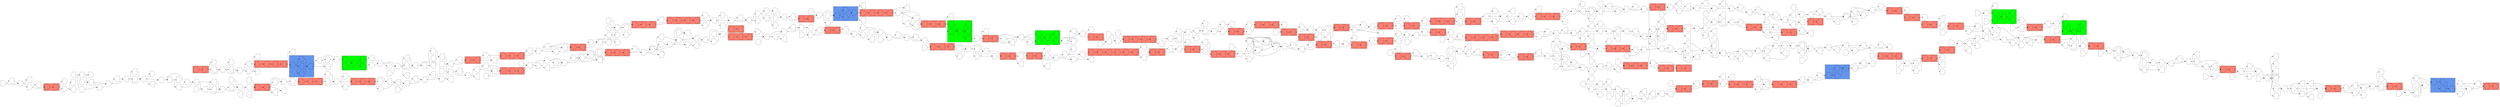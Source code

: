 digraph asm {
	rotate=90;
	edge [headport=n,tailport=s];
subgraph cluster_R9257_12899_14193_10208_11862_13129 {
	9257 [label="",height=1,width=1,shape=house];
	12899 [label="",height=1,width=1,shape=house];
	14193 [label="",height=1,width=1,shape=invhouse];
	10208 [label="",height=1,width=1,shape=house];
	11862 [label="",height=1,width=1,shape=house];
	13129 [label="",height=1,width=1,shape=invhouse];
	style=filled;
	fillcolor=green;
}
subgraph cluster_C8216_20931 {
	8216 [label="",height=1,width=1,shape=house];
	20931 [label="",height=1,width=1,shape=invhouse];
	style=filled;
	fillcolor=salmon;
}
subgraph cluster_R6448_10592_5557_6687_8662 {
	6448 [label="",height=1,width=1,shape=house];
	10592 [label="",height=1,width=1,shape=house];
	5557 [label="",height=1,width=1,shape=house];
	6687 [label="",height=1,width=1,shape=invhouse];
	8662 [label="",height=1,width=1,shape=house];
	style=filled;
	fillcolor=green;
}
subgraph cluster_C7646_13767 {
	7646 [label="",height=1,width=1,shape=house];
	13767 [label="",height=1,width=1,shape=house];
	style=filled;
	fillcolor=salmon;
}
subgraph cluster_C3613_4275_7533_9806 {
	3613 [label="",height=1,width=1,shape=house];
	4275 [label="",height=1,width=1,shape=invhouse];
	7533 [label="",height=1,width=1,shape=invhouse];
	9806 [label="",height=1,width=1,shape=invhouse];
	style=filled;
	fillcolor=salmon;
}
subgraph cluster_C8421_3140 {
	8421 [label="",height=1,width=1,shape=invhouse];
	3140 [label="",height=1,width=1,shape=invhouse];
	style=filled;
	fillcolor=salmon;
}
subgraph cluster_C15480_2734_5563 {
	15480 [label="",height=1,width=1,shape=house];
	2734 [label="",height=1,width=1,shape=house];
	5563 [label="",height=1,width=1,shape=house];
	style=filled;
	fillcolor=salmon;
}
subgraph cluster_C6091_20596 {
	6091 [label="",height=1,width=1,shape=house];
	20596 [label="",height=1,width=1,shape=house];
	style=filled;
	fillcolor=salmon;
}
subgraph cluster_C11605_14500 {
	11605 [label="",height=1,width=1,shape=invhouse];
	14500 [label="",height=1,width=1,shape=invhouse];
	style=filled;
	fillcolor=salmon;
}
subgraph cluster_C3440_2007 {
	3440 [label="",height=1,width=1,shape=house];
	2007 [label="",height=1,width=1,shape=house];
	style=filled;
	fillcolor=salmon;
}
subgraph cluster_C4895_3068 {
	4895 [label="",height=1,width=1,shape=invhouse];
	3068 [label="",height=1,width=1,shape=invhouse];
	style=filled;
	fillcolor=salmon;
}
subgraph cluster_C9828_2093_7118 {
	9828 [label="",height=1,width=1,shape=house];
	2093 [label="",height=1,width=1,shape=invhouse];
	7118 [label="",height=1,width=1,shape=house];
	style=filled;
	fillcolor=salmon;
}
subgraph cluster_C20060_8278 {
	20060 [label="",height=1,width=1,shape=invhouse];
	8278 [label="",height=1,width=1,shape=house];
	style=filled;
	fillcolor=salmon;
}
subgraph cluster_C5956_9837_1664 {
	5956 [label="",height=1,width=1,shape=house];
	9837 [label="",height=1,width=1,shape=house];
	1664 [label="",height=1,width=1,shape=invhouse];
	style=filled;
	fillcolor=salmon;
}
subgraph cluster_C3675_14259 {
	3675 [label="",height=1,width=1,shape=invhouse];
	14259 [label="",height=1,width=1,shape=invhouse];
	style=filled;
	fillcolor=salmon;
}
subgraph cluster_C14120_15714 {
	14120 [label="",height=1,width=1,shape=house];
	15714 [label="",height=1,width=1,shape=invhouse];
	style=filled;
	fillcolor=salmon;
}
subgraph cluster_C6377_19556_2209 {
	6377 [label="",height=1,width=1,shape=invhouse];
	19556 [label="",height=1,width=1,shape=house];
	2209 [label="",height=1,width=1,shape=house];
	style=filled;
	fillcolor=salmon;
}
subgraph cluster_C788_4629_12526 {
	788 [label="",height=1,width=1,shape=invhouse];
	4629 [label="",height=1,width=1,shape=invhouse];
	12526 [label="",height=1,width=1,shape=house];
	style=filled;
	fillcolor=salmon;
}
subgraph cluster_C10536_9194 {
	10536 [label="",height=1,width=1,shape=invhouse];
	9194 [label="",height=1,width=1,shape=house];
	style=filled;
	fillcolor=salmon;
}
subgraph cluster_C10262_3312 {
	10262 [label="",height=1,width=1,shape=house];
	3312 [label="",height=1,width=1,shape=invhouse];
	style=filled;
	fillcolor=salmon;
}
subgraph cluster_C7777_7235 {
	7777 [label="",height=1,width=1,shape=invhouse];
	7235 [label="",height=1,width=1,shape=house];
	style=filled;
	fillcolor=salmon;
}
subgraph cluster_C9781_2579 {
	9781 [label="",height=1,width=1,shape=invhouse];
	2579 [label="",height=1,width=1,shape=house];
	style=filled;
	fillcolor=salmon;
}
subgraph cluster_C6577_2284 {
	6577 [label="",height=1,width=1,shape=house];
	2284 [label="",height=1,width=1,shape=house];
	style=filled;
	fillcolor=salmon;
}
subgraph cluster_C2497_19274 {
	2497 [label="",height=1,width=1,shape=invhouse];
	19274 [label="",height=1,width=1,shape=house];
	style=filled;
	fillcolor=salmon;
}
subgraph cluster_C1911_2491 {
	1911 [label="",height=1,width=1,shape=invhouse];
	2491 [label="",height=1,width=1,shape=invhouse];
	style=filled;
	fillcolor=salmon;
}
subgraph cluster_C20475_13504_14170_2791 {
	20475 [label="",height=1,width=1,shape=invhouse];
	13504 [label="",height=1,width=1,shape=house];
	14170 [label="",height=1,width=1,shape=house];
	2791 [label="",height=1,width=1,shape=invhouse];
	style=filled;
	fillcolor=salmon;
}
subgraph cluster_C12269_21365_8755_11648 {
	12269 [label="",height=1,width=1,shape=invhouse];
	21365 [label="",height=1,width=1,shape=invhouse];
	8755 [label="",height=1,width=1,shape=invhouse];
	11648 [label="",height=1,width=1,shape=invhouse];
	style=filled;
	fillcolor=salmon;
}
subgraph cluster_C8897_87 {
	8897 [label="",height=1,width=1,shape=house];
	87 [label="",height=1,width=1,shape=house];
	style=filled;
	fillcolor=salmon;
}
subgraph cluster_C8332_5285 {
	8332 [label="",height=1,width=1,shape=house];
	5285 [label="",height=1,width=1,shape=house];
	style=filled;
	fillcolor=salmon;
}
subgraph cluster_C11337_1863 {
	11337 [label="",height=1,width=1,shape=house];
	1863 [label="",height=1,width=1,shape=invhouse];
	style=filled;
	fillcolor=salmon;
}
subgraph cluster_C20994_21360 {
	20994 [label="",height=1,width=1,shape=house];
	21360 [label="",height=1,width=1,shape=house];
	style=filled;
	fillcolor=salmon;
}
subgraph cluster_C10453_4268_680 {
	10453 [label="",height=1,width=1,shape=house];
	4268 [label="",height=1,width=1,shape=house];
	680 [label="",height=1,width=1,shape=house];
	style=filled;
	fillcolor=salmon;
}
subgraph cluster_C3733_1628 {
	3733 [label="",height=1,width=1,shape=house];
	1628 [label="",height=1,width=1,shape=house];
	style=filled;
	fillcolor=salmon;
}
subgraph cluster_C7288_6287 {
	7288 [label="",height=1,width=1,shape=house];
	6287 [label="",height=1,width=1,shape=invhouse];
	style=filled;
	fillcolor=salmon;
}
subgraph cluster_C6689_5778_7529_2352_7142_20369 {
	6689 [label="",height=1,width=1,shape=invhouse];
	5778 [label="",height=1,width=1,shape=invhouse];
	7529 [label="",height=1,width=1,shape=house];
	2352 [label="",height=1,width=1,shape=invhouse];
	7142 [label="",height=1,width=1,shape=invhouse];
	20369 [label="",height=1,width=1,shape=house];
	style=filled;
	fillcolor=salmon;
}
subgraph cluster_C16207_8639 {
	16207 [label="",height=1,width=1,shape=house];
	8639 [label="",height=1,width=1,shape=house];
	style=filled;
	fillcolor=salmon;
}
subgraph cluster_C5311_17262 {
	5311 [label="",height=1,width=1,shape=invhouse];
	17262 [label="",height=1,width=1,shape=invhouse];
	style=filled;
	fillcolor=salmon;
}
subgraph cluster_C3123_1121_8479 {
	3123 [label="",height=1,width=1,shape=invhouse];
	1121 [label="",height=1,width=1,shape=house];
	8479 [label="",height=1,width=1,shape=invhouse];
	style=filled;
	fillcolor=salmon;
}
subgraph cluster_C8128_3750 {
	8128 [label="",height=1,width=1,shape=house];
	3750 [label="",height=1,width=1,shape=house];
	style=filled;
	fillcolor=salmon;
}
subgraph cluster_C4639_11263_3979 {
	4639 [label="",height=1,width=1,shape=house];
	11263 [label="",height=1,width=1,shape=house];
	3979 [label="",height=1,width=1,shape=house];
	style=filled;
	fillcolor=salmon;
}
subgraph cluster_C4298_9116 {
	4298 [label="",height=1,width=1,shape=house];
	9116 [label="",height=1,width=1,shape=house];
	style=filled;
	fillcolor=salmon;
}
subgraph cluster_C20954_15348_6868 {
	20954 [label="",height=1,width=1,shape=house];
	15348 [label="",height=1,width=1,shape=invhouse];
	6868 [label="",height=1,width=1,shape=invhouse];
	style=filled;
	fillcolor=salmon;
}
subgraph cluster_C5599_2795_2249 {
	5599 [label="",height=1,width=1,shape=house];
	2795 [label="",height=1,width=1,shape=invhouse];
	2249 [label="",height=1,width=1,shape=invhouse];
	style=filled;
	fillcolor=salmon;
}
subgraph cluster_C14339_6122_11025 {
	14339 [label="",height=1,width=1,shape=invhouse];
	6122 [label="",height=1,width=1,shape=invhouse];
	11025 [label="",height=1,width=1,shape=invhouse];
	style=filled;
	fillcolor=salmon;
}
subgraph cluster_C7206_8036_2067 {
	7206 [label="",height=1,width=1,shape=invhouse];
	8036 [label="",height=1,width=1,shape=house];
	2067 [label="",height=1,width=1,shape=house];
	style=filled;
	fillcolor=salmon;
}
subgraph cluster_C21077_16419 {
	21077 [label="",height=1,width=1,shape=invhouse];
	16419 [label="",height=1,width=1,shape=house];
	style=filled;
	fillcolor=salmon;
}
subgraph cluster_C10486_5813 {
	10486 [label="",height=1,width=1,shape=invhouse];
	5813 [label="",height=1,width=1,shape=invhouse];
	style=filled;
	fillcolor=salmon;
}
subgraph cluster_C12754_1023 {
	12754 [label="",height=1,width=1,shape=house];
	1023 [label="",height=1,width=1,shape=house];
	style=filled;
	fillcolor=salmon;
}
subgraph cluster_C5108_11999 {
	5108 [label="",height=1,width=1,shape=house];
	11999 [label="",height=1,width=1,shape=house];
	style=filled;
	fillcolor=salmon;
}
subgraph cluster_C3886_2172 {
	3886 [label="",height=1,width=1,shape=invhouse];
	2172 [label="",height=1,width=1,shape=house];
	style=filled;
	fillcolor=salmon;
}
subgraph cluster_C12045_64 {
	12045 [label="",height=1,width=1,shape=invhouse];
	64 [label="",height=1,width=1,shape=house];
	style=filled;
	fillcolor=salmon;
}
subgraph cluster_C12329_20998 {
	12329 [label="",height=1,width=1,shape=house];
	20998 [label="",height=1,width=1,shape=house];
	style=filled;
	fillcolor=salmon;
}
subgraph cluster_C2819_1402 {
	2819 [label="",height=1,width=1,shape=house];
	1402 [label="",height=1,width=1,shape=invhouse];
	style=filled;
	fillcolor=salmon;
}
subgraph cluster_C3945_21549 {
	3945 [label="",height=1,width=1,shape=house];
	21549 [label="",height=1,width=1,shape=house];
	style=filled;
	fillcolor=salmon;
}
subgraph cluster_C1929_10977 {
	1929 [label="",height=1,width=1,shape=invhouse];
	10977 [label="",height=1,width=1,shape=invhouse];
	style=filled;
	fillcolor=salmon;
}
subgraph cluster_C988_8283 {
	988 [label="",height=1,width=1,shape=invhouse];
	8283 [label="",height=1,width=1,shape=house];
	style=filled;
	fillcolor=salmon;
}
subgraph cluster_C5471_8626 {
	5471 [label="",height=1,width=1,shape=invhouse];
	8626 [label="",height=1,width=1,shape=invhouse];
	style=filled;
	fillcolor=salmon;
}
subgraph cluster_C6019_19150 {
	6019 [label="",height=1,width=1,shape=invhouse];
	19150 [label="",height=1,width=1,shape=house];
	style=filled;
	fillcolor=salmon;
}
subgraph cluster_B21175_5664_8879_3089 {
	21175 [label="",height=1,width=1,shape=invhouse];
	5664 [label="",height=1,width=1,shape=house];
	8879 [label="",height=1,width=1,shape=invhouse];
	3089 [label="",height=1,width=1,shape=house];
	style=filled;
	fillcolor=cornflowerblue;
}
subgraph cluster_C8754_15107 {
	8754 [label="",height=1,width=1,shape=house];
	15107 [label="",height=1,width=1,shape=invhouse];
	style=filled;
	fillcolor=salmon;
}
subgraph cluster_R5250_14083_19984_7797_8026 {
	5250 [label="",height=1,width=1,shape=house];
	14083 [label="",height=1,width=1,shape=house];
	19984 [label="",height=1,width=1,shape=invhouse];
	7797 [label="",height=1,width=1,shape=invhouse];
	8026 [label="",height=1,width=1,shape=house];
	style=filled;
	fillcolor=green;
}
subgraph cluster_C21351_6191 {
	21351 [label="",height=1,width=1,shape=invhouse];
	6191 [label="",height=1,width=1,shape=house];
	style=filled;
	fillcolor=salmon;
}
subgraph cluster_R4157_10309_3659_18082_18501 {
	4157 [label="",height=1,width=1,shape=invhouse];
	10309 [label="",height=1,width=1,shape=invhouse];
	3659 [label="",height=1,width=1,shape=house];
	18082 [label="",height=1,width=1,shape=invhouse];
	18501 [label="",height=1,width=1,shape=invhouse];
	style=filled;
	fillcolor=green;
}
subgraph cluster_C157_3461 {
	157 [label="",height=1,width=1,shape=invhouse];
	3461 [label="",height=1,width=1,shape=house];
	style=filled;
	fillcolor=salmon;
}
subgraph cluster_C7954_642 {
	7954 [label="",height=1,width=1,shape=invhouse];
	642 [label="",height=1,width=1,shape=invhouse];
	style=filled;
	fillcolor=salmon;
}
subgraph cluster_C919_5443_8603 {
	919 [label="",height=1,width=1,shape=invhouse];
	5443 [label="",height=1,width=1,shape=house];
	8603 [label="",height=1,width=1,shape=invhouse];
	style=filled;
	fillcolor=salmon;
}
subgraph cluster_B19287_8520_9328_20612 {
	19287 [label="",height=1,width=1,shape=house];
	8520 [label="",height=1,width=1,shape=invhouse];
	9328 [label="",height=1,width=1,shape=invhouse];
	20612 [label="",height=1,width=1,shape=house];
	style=filled;
	fillcolor=cornflowerblue;
}
subgraph cluster_C1880_11213_7755 {
	1880 [label="",height=1,width=1,shape=house];
	11213 [label="",height=1,width=1,shape=house];
	7755 [label="",height=1,width=1,shape=house];
	style=filled;
	fillcolor=salmon;
}
subgraph cluster_C9557_10430_2350 {
	9557 [label="",height=1,width=1,shape=invhouse];
	10430 [label="",height=1,width=1,shape=invhouse];
	2350 [label="",height=1,width=1,shape=invhouse];
	style=filled;
	fillcolor=salmon;
}
subgraph cluster_C11452_684 {
	11452 [label="",height=1,width=1,shape=invhouse];
	684 [label="",height=1,width=1,shape=invhouse];
	style=filled;
	fillcolor=salmon;
}
subgraph cluster_C6911_7778 {
	6911 [label="",height=1,width=1,shape=house];
	7778 [label="",height=1,width=1,shape=house];
	style=filled;
	fillcolor=salmon;
}
subgraph cluster_C11017_8901 {
	11017 [label="",height=1,width=1,shape=house];
	8901 [label="",height=1,width=1,shape=invhouse];
	style=filled;
	fillcolor=salmon;
}
subgraph cluster_C2863_9447_2456 {
	2863 [label="",height=1,width=1,shape=house];
	9447 [label="",height=1,width=1,shape=house];
	2456 [label="",height=1,width=1,shape=invhouse];
	style=filled;
	fillcolor=salmon;
}
subgraph cluster_C6423_15168_16431_9256 {
	6423 [label="",height=1,width=1,shape=invhouse];
	15168 [label="",height=1,width=1,shape=house];
	16431 [label="",height=1,width=1,shape=invhouse];
	9256 [label="",height=1,width=1,shape=house];
	style=filled;
	fillcolor=salmon;
}
subgraph cluster_B19382_13124_13127_3353 {
	19382 [label="",height=1,width=1,shape=house];
	13124 [label="",height=1,width=1,shape=invhouse];
	13127 [label="",height=1,width=1,shape=invhouse];
	3353 [label="",height=1,width=1,shape=invhouse];
	style=filled;
	fillcolor=cornflowerblue;
}
subgraph cluster_C3046_11935 {
	3046 [label="",height=1,width=1,shape=invhouse];
	11935 [label="",height=1,width=1,shape=invhouse];
	style=filled;
	fillcolor=salmon;
}
subgraph cluster_C11026_6874_1103_1268 {
	11026 [label="",height=1,width=1,shape=invhouse];
	6874 [label="",height=1,width=1,shape=invhouse];
	1103 [label="",height=1,width=1,shape=house];
	1268 [label="",height=1,width=1,shape=house];
	style=filled;
	fillcolor=salmon;
}
subgraph cluster_C10224_13373_5877 {
	10224 [label="",height=1,width=1,shape=invhouse];
	13373 [label="",height=1,width=1,shape=invhouse];
	5877 [label="",height=1,width=1,shape=invhouse];
	style=filled;
	fillcolor=salmon;
}
subgraph cluster_C7129_19490 {
	7129 [label="",height=1,width=1,shape=invhouse];
	19490 [label="",height=1,width=1,shape=house];
	style=filled;
	fillcolor=salmon;
}
subgraph cluster_C2561_9299_1478 {
	2561 [label="",height=1,width=1,shape=invhouse];
	9299 [label="",height=1,width=1,shape=invhouse];
	1478 [label="",height=1,width=1,shape=house];
	style=filled;
	fillcolor=salmon;
}
subgraph cluster_C19296_1457 {
	19296 [label="",height=1,width=1,shape=invhouse];
	1457 [label="",height=1,width=1,shape=house];
	style=filled;
	fillcolor=salmon;
}
subgraph cluster_R533_14645_1703_8792_16598 {
	533 [label="",height=1,width=1,shape=invhouse];
	14645 [label="",height=1,width=1,shape=invhouse];
	1703 [label="",height=1,width=1,shape=invhouse];
	8792 [label="",height=1,width=1,shape=invhouse];
	16598 [label="",height=1,width=1,shape=invhouse];
	style=filled;
	fillcolor=green;
}
subgraph cluster_B2125_13268_13919_16866_1063 {
	2125 [label="",height=1,width=1,shape=invhouse];
	13268 [label="",height=1,width=1,shape=house];
	13919 [label="",height=1,width=1,shape=house];
	16866 [label="",height=1,width=1,shape=invhouse];
	1063 [label="",height=1,width=1,shape=house];
	style=filled;
	fillcolor=cornflowerblue;
}
subgraph cluster_C11981_6079_17462_16442 {
	11981 [label="",height=1,width=1,shape=invhouse];
	6079 [label="",height=1,width=1,shape=house];
	17462 [label="",height=1,width=1,shape=house];
	16442 [label="",height=1,width=1,shape=house];
	style=filled;
	fillcolor=salmon;
}
subgraph cluster_C2421_2127 {
	2421 [label="",height=1,width=1,shape=invhouse];
	2127 [label="",height=1,width=1,shape=invhouse];
	style=filled;
	fillcolor=salmon;
}
	7460 [label="",height=1,width=1,shape=invhouse];
	4719 [label="",height=1,width=1,shape=house];
	1649 [label="",height=1,width=1,shape=house];
	1728 [label="",height=1,width=1,shape=house];
	5578 [label="",height=1,width=1,shape=invhouse];
	3548 [label="",height=1,width=1,shape=house];
	4873 [label="",height=1,width=1,shape=invhouse];
	12440 [label="",height=1,width=1,shape=house];
	21358 [label="",height=1,width=1,shape=house];
	8698 [label="",height=1,width=1,shape=invhouse];
	20420 [label="",height=1,width=1,shape=invhouse];
	3488 [label="",height=1,width=1,shape=house];
	2865 [label="",height=1,width=1,shape=invhouse];
	8941 [label="",height=1,width=1,shape=invhouse];
	12637 [label="",height=1,width=1,shape=invhouse];
	8902 [label="",height=1,width=1,shape=house];
	6951 [label="",height=1,width=1,shape=house];
	9142 [label="",height=1,width=1,shape=invhouse];
	13451 [label="",height=1,width=1,shape=house];
	5915 [label="",height=1,width=1,shape=invhouse];
	12051 [label="",height=1,width=1,shape=house];
	7566 [label="",height=1,width=1,shape=house];
	11173 [label="",height=1,width=1,shape=invhouse];
	11953 [label="",height=1,width=1,shape=house];
	13351 [label="",height=1,width=1,shape=house];
	5953 [label="",height=1,width=1,shape=house];
	1766 [label="",height=1,width=1,shape=invhouse];
	3131 [label="",height=1,width=1,shape=house];
	8127 [label="",height=1,width=1,shape=house];
	9235 [label="",height=1,width=1,shape=house];
	1041 [label="",height=1,width=1,shape=invhouse];
	6072 [label="",height=1,width=1,shape=invhouse];
	5159 [label="",height=1,width=1,shape=invhouse];
	2660 [label="",height=1,width=1,shape=house];
	12717 [label="",height=1,width=1,shape=house];
	12745 [label="",height=1,width=1,shape=house];
	12332 [label="",height=1,width=1,shape=invhouse];
	3825 [label="",height=1,width=1,shape=house];
	5986 [label="",height=1,width=1,shape=house];
	6025 [label="",height=1,width=1,shape=invhouse];
	5101 [label="",height=1,width=1,shape=invhouse];
	6005 [label="",height=1,width=1,shape=house];
	5933 [label="",height=1,width=1,shape=invhouse];
	538 [label="",height=1,width=1,shape=invhouse];
	4439 [label="",height=1,width=1,shape=house];
	7396 [label="",height=1,width=1,shape=house];
	20849 [label="",height=1,width=1,shape=house];
	9130 [label="",height=1,width=1,shape=invhouse];
	5400 [label="",height=1,width=1,shape=invhouse];
	4716 [label="",height=1,width=1,shape=invhouse];
	12747 [label="",height=1,width=1,shape=invhouse];
	17105 [label="",height=1,width=1,shape=house];
	9800 [label="",height=1,width=1,shape=invhouse];
	12614 [label="",height=1,width=1,shape=house];
	12865 [label="",height=1,width=1,shape=house];
	17233 [label="",height=1,width=1,shape=house];
	17290 [label="",height=1,width=1,shape=invhouse];
	8737 [label="",height=1,width=1,shape=invhouse];
	15411 [label="",height=1,width=1,shape=invhouse];
	18956 [label="",height=1,width=1,shape=house];
	17277 [label="",height=1,width=1,shape=invhouse];
	13653 [label="",height=1,width=1,shape=house];
	15764 [label="",height=1,width=1,shape=invhouse];
	10352 [label="",height=1,width=1,shape=house];
	14643 [label="",height=1,width=1,shape=invhouse];
	14323 [label="",height=1,width=1,shape=house];
	16258 [label="",height=1,width=1,shape=invhouse];
	14214 [label="",height=1,width=1,shape=house];
	15260 [label="",height=1,width=1,shape=invhouse];
	16788 [label="",height=1,width=1,shape=invhouse];
	17862 [label="",height=1,width=1,shape=invhouse];
	16823 [label="",height=1,width=1,shape=invhouse];
	10996 [label="",height=1,width=1,shape=invhouse];
	12124 [label="",height=1,width=1,shape=invhouse];
	21057 [label="",height=1,width=1,shape=house];
	11727 [label="",height=1,width=1,shape=invhouse];
	12408 [label="",height=1,width=1,shape=house];
	10177 [label="",height=1,width=1,shape=invhouse];
	16742 [label="",height=1,width=1,shape=invhouse];
	6990 [label="",height=1,width=1,shape=invhouse];
	15878 [label="",height=1,width=1,shape=invhouse];
	15966 [label="",height=1,width=1,shape=invhouse];
	16821 [label="",height=1,width=1,shape=invhouse];
	16751 [label="",height=1,width=1,shape=invhouse];
	10063 [label="",height=1,width=1,shape=house];
	11087 [label="",height=1,width=1,shape=house];
	1881 [label="",height=1,width=1,shape=invhouse];
	11104 [label="",height=1,width=1,shape=invhouse];
	16210 [label="",height=1,width=1,shape=house];
	16904 [label="",height=1,width=1,shape=invhouse];
	7145 [label="",height=1,width=1,shape=invhouse];
	10534 [label="",height=1,width=1,shape=house];
	16417 [label="",height=1,width=1,shape=invhouse];
	4078 [label="",height=1,width=1,shape=invhouse];
	10531 [label="",height=1,width=1,shape=invhouse];
	12806 [label="",height=1,width=1,shape=house];
	6220 [label="",height=1,width=1,shape=invhouse];
	13416 [label="",height=1,width=1,shape=house];
	15711 [label="",height=1,width=1,shape=house];
	21367 [label="",height=1,width=1,shape=invhouse];
	19104 [label="",height=1,width=1,shape=invhouse];
	18524 [label="",height=1,width=1,shape=house];
	5297 [label="",height=1,width=1,shape=invhouse];
	7561 [label="",height=1,width=1,shape=house];
	9517 [label="",height=1,width=1,shape=invhouse];
	6599 [label="",height=1,width=1,shape=house];
	14412 [label="",height=1,width=1,shape=invhouse];
	14294 [label="",height=1,width=1,shape=invhouse];
	14377 [label="",height=1,width=1,shape=house];
	13697 [label="",height=1,width=1,shape=house];
	15478 [label="",height=1,width=1,shape=invhouse];
	11657 [label="",height=1,width=1,shape=invhouse];
	1359 [label="",height=1,width=1,shape=house];
	5869 [label="",height=1,width=1,shape=house];
	2288 [label="",height=1,width=1,shape=house];
	17097 [label="",height=1,width=1,shape=invhouse];
	3058 [label="",height=1,width=1,shape=invhouse];
	13443 [label="",height=1,width=1,shape=invhouse];
	8288 [label="",height=1,width=1,shape=invhouse];
	7922 [label="",height=1,width=1,shape=house];
	7286 [label="",height=1,width=1,shape=house];
	3162 [label="",height=1,width=1,shape=house];
	13967 [label="",height=1,width=1,shape=invhouse];
	10795 [label="",height=1,width=1,shape=house];
	15655 [label="",height=1,width=1,shape=invhouse];
	13514 [label="",height=1,width=1,shape=invhouse];
	15922 [label="",height=1,width=1,shape=invhouse];
	16651 [label="",height=1,width=1,shape=house];
	17127 [label="",height=1,width=1,shape=house];
	13929 [label="",height=1,width=1,shape=invhouse];
	18589 [label="",height=1,width=1,shape=house];
	12209 [label="",height=1,width=1,shape=house];
	15595 [label="",height=1,width=1,shape=house];
	11430 [label="",height=1,width=1,shape=house];
	11758 [label="",height=1,width=1,shape=house];
	5448 [label="",height=1,width=1,shape=house];
	15927 [label="",height=1,width=1,shape=house];
	4490 [label="",height=1,width=1,shape=invhouse];
	8340 [label="",height=1,width=1,shape=house];
	13505 [label="",height=1,width=1,shape=house];
	1308 [label="",height=1,width=1,shape=house];
	885 [label="",height=1,width=1,shape=house];
	6578 [label="",height=1,width=1,shape=invhouse];
	3060 [label="",height=1,width=1,shape=invhouse];
	9948 [label="",height=1,width=1,shape=house];
	5027 [label="",height=1,width=1,shape=invhouse];
	8001 [label="",height=1,width=1,shape=invhouse];
	5010 [label="",height=1,width=1,shape=house];
	7864 [label="",height=1,width=1,shape=invhouse];
	15749 [label="",height=1,width=1,shape=invhouse];
	18417 [label="",height=1,width=1,shape=invhouse];
	11308 [label="",height=1,width=1,shape=house];
	4369 [label="",height=1,width=1,shape=invhouse];
	5435 [label="",height=1,width=1,shape=invhouse];
	14738 [label="",height=1,width=1,shape=invhouse];
	10145 [label="",height=1,width=1,shape=house];
	16872 [label="",height=1,width=1,shape=invhouse];
	12134 [label="",height=1,width=1,shape=invhouse];
	11902 [label="",height=1,width=1,shape=house];
	16462 [label="",height=1,width=1,shape=invhouse];
	16585 [label="",height=1,width=1,shape=invhouse];
	4043 [label="",height=1,width=1,shape=invhouse];
	15665 [label="",height=1,width=1,shape=invhouse];
	9203 [label="",height=1,width=1,shape=house];
	14351 [label="",height=1,width=1,shape=invhouse];
	20416 [label="",height=1,width=1,shape=house];
	11429 [label="",height=1,width=1,shape=invhouse];
	13126 [label="",height=1,width=1,shape=house];
	16421 [label="",height=1,width=1,shape=house];
	17006 [label="",height=1,width=1,shape=house];
	17540 [label="",height=1,width=1,shape=invhouse];
	19892 [label="",height=1,width=1,shape=invhouse];
	2575 [label="",height=1,width=1,shape=invhouse];
	16843 [label="",height=1,width=1,shape=invhouse];
	16844 [label="",height=1,width=1,shape=invhouse];
	9770 [label="",height=1,width=1,shape=house];
	9786 [label="",height=1,width=1,shape=house];
	611 [label="",height=1,width=1,shape=house];
	4453 [label="",height=1,width=1,shape=invhouse];
	14405 [label="",height=1,width=1,shape=house];
	9750 [label="",height=1,width=1,shape=house];
	16902 [label="",height=1,width=1,shape=house];
	4100 [label="",height=1,width=1,shape=house];
	5520 [label="",height=1,width=1,shape=house];
	7939 [label="",height=1,width=1,shape=invhouse];
	15615 [label="",height=1,width=1,shape=invhouse];
	15502 [label="",height=1,width=1,shape=invhouse];
	21452 [label="",height=1,width=1,shape=invhouse];
	13954 [label="",height=1,width=1,shape=invhouse];
	15740 [label="",height=1,width=1,shape=house];
	15950 [label="",height=1,width=1,shape=house];
	16170 [label="",height=1,width=1,shape=house];
	18171 [label="",height=1,width=1,shape=house];
	8350 [label="",height=1,width=1,shape=house];
	16086 [label="",height=1,width=1,shape=invhouse];
	14111 [label="",height=1,width=1,shape=invhouse];
	2866 [label="",height=1,width=1,shape=invhouse];
	10153 [label="",height=1,width=1,shape=invhouse];
	6103 [label="",height=1,width=1,shape=house];
	14750 [label="",height=1,width=1,shape=invhouse];
	7457 [label="",height=1,width=1,shape=house];
	9956 [label="",height=1,width=1,shape=invhouse];
	12905 [label="",height=1,width=1,shape=invhouse];
	4494 [label="",height=1,width=1,shape=invhouse];
	12551 [label="",height=1,width=1,shape=invhouse];
	5252 [label="",height=1,width=1,shape=invhouse];
	5661 [label="",height=1,width=1,shape=invhouse];
	7700 [label="",height=1,width=1,shape=house];
	5799 [label="",height=1,width=1,shape=invhouse];
	5666 [label="",height=1,width=1,shape=invhouse];
	4485 [label="",height=1,width=1,shape=house];
	1473 [label="",height=1,width=1,shape=invhouse];
	15986 [label="",height=1,width=1,shape=house];
	8345 [label="",height=1,width=1,shape=invhouse];
	11175 [label="",height=1,width=1,shape=house];
	9773 [label="",height=1,width=1,shape=invhouse];
	16802 [label="",height=1,width=1,shape=house];
	5853 [label="",height=1,width=1,shape=house];
	9777 [label="",height=1,width=1,shape=house];
	6655 [label="",height=1,width=1,shape=house];
	8485 [label="",height=1,width=1,shape=invhouse];
	5396 [label="",height=1,width=1,shape=invhouse];
	2329 [label="",height=1,width=1,shape=house];
	14570 [label="",height=1,width=1,shape=invhouse];
	3220 [label="",height=1,width=1,shape=house];
	5501 [label="",height=1,width=1,shape=invhouse];
	3239 [label="",height=1,width=1,shape=house];
	12301 [label="",height=1,width=1,shape=invhouse];
	11461 [label="",height=1,width=1,shape=house];
	15930 [label="",height=1,width=1,shape=invhouse];
	14690 [label="",height=1,width=1,shape=house];
	1602 [label="",height=1,width=1,shape=invhouse];
	5967 [label="",height=1,width=1,shape=house];
	1222 [label="",height=1,width=1,shape=invhouse];
	8012 [label="",height=1,width=1,shape=invhouse];
	7050 [label="",height=1,width=1,shape=house];
	10512 [label="",height=1,width=1,shape=house];
	6841 [label="",height=1,width=1,shape=invhouse];
	17008 [label="",height=1,width=1,shape=invhouse];
	10457 [label="",height=1,width=1,shape=invhouse];
	8100 [label="",height=1,width=1,shape=invhouse];
	8704 [label="",height=1,width=1,shape=invhouse];
	6327 [label="",height=1,width=1,shape=house];
	11491 [label="",height=1,width=1,shape=invhouse];
	10678 [label="",height=1,width=1,shape=house];
	14012 [label="",height=1,width=1,shape=invhouse];
	8343 [label="",height=1,width=1,shape=house];
	17449 [label="",height=1,width=1,shape=house];
	20208 [label="",height=1,width=1,shape=invhouse];
	8352 [label="",height=1,width=1,shape=house];
	3026 [label="",height=1,width=1,shape=invhouse];
	8962 [label="",height=1,width=1,shape=house];
	3986 [label="",height=1,width=1,shape=invhouse];
	18705 [label="",height=1,width=1,shape=house];
	16019 [label="",height=1,width=1,shape=house];
	20561 [label="",height=1,width=1,shape=house];
	4568 [label="",height=1,width=1,shape=house];
	8558 [label="",height=1,width=1,shape=house];
	9311 [label="",height=1,width=1,shape=house];
	6528 [label="",height=1,width=1,shape=house];
	11757 [label="",height=1,width=1,shape=invhouse];
	12579 [label="",height=1,width=1,shape=invhouse];
	4899 [label="",height=1,width=1,shape=invhouse];
	14468 [label="",height=1,width=1,shape=invhouse];
	14472 [label="",height=1,width=1,shape=invhouse];
	16732 [label="",height=1,width=1,shape=invhouse];
	18169 [label="",height=1,width=1,shape=invhouse];
	9467 [label="",height=1,width=1,shape=invhouse];
	16722 [label="",height=1,width=1,shape=invhouse];
	10821 [label="",height=1,width=1,shape=invhouse];
	12241 [label="",height=1,width=1,shape=house];
	12284 [label="",height=1,width=1,shape=house];
	13438 [label="",height=1,width=1,shape=house];
	2778 [label="",height=1,width=1,shape=invhouse];
	7279 [label="",height=1,width=1,shape=house];
	7987 [label="",height=1,width=1,shape=invhouse];
	7638 [label="",height=1,width=1,shape=house];
	11782 [label="",height=1,width=1,shape=house];
	4979 [label="",height=1,width=1,shape=house];
	2210 [label="",height=1,width=1,shape=house];
	9706 [label="",height=1,width=1,shape=invhouse];
	20909 [label="",height=1,width=1,shape=invhouse];
	9061 [label="",height=1,width=1,shape=invhouse];
	3741 [label="",height=1,width=1,shape=house];
	4712 [label="",height=1,width=1,shape=house];
	6524 [label="",height=1,width=1,shape=house];
	14756 [label="",height=1,width=1,shape=invhouse];
	6957 [label="",height=1,width=1,shape=house];
	8980 [label="",height=1,width=1,shape=invhouse];
	8982 [label="",height=1,width=1,shape=house];
	671 [label="",height=1,width=1,shape=invhouse];
	7897 [label="",height=1,width=1,shape=house];
	1381 [label="",height=1,width=1,shape=house];
	10347 [label="",height=1,width=1,shape=invhouse];
	8268 [label="",height=1,width=1,shape=invhouse];
	7822 [label="",height=1,width=1,shape=invhouse];
	17461 [label="",height=1,width=1,shape=invhouse];
	8289 [label="",height=1,width=1,shape=house];
	8646 [label="",height=1,width=1,shape=house];
	2325 [label="",height=1,width=1,shape=invhouse];
	13961 [label="",height=1,width=1,shape=invhouse];
	10230 [label="",height=1,width=1,shape=invhouse];
	2186 [label="",height=1,width=1,shape=invhouse];
	15684 [label="",height=1,width=1,shape=house];
	736 [label="",height=1,width=1,shape=invhouse];
	13204 [label="",height=1,width=1,shape=house];
	12927 [label="",height=1,width=1,shape=house];
	20511 [label="",height=1,width=1,shape=invhouse];
	17595 [label="",height=1,width=1,shape=invhouse];
	11787 [label="",height=1,width=1,shape=house];
	12400 [label="",height=1,width=1,shape=invhouse];
	15295 [label="",height=1,width=1,shape=invhouse];
	17542 [label="",height=1,width=1,shape=house];
	17391 [label="",height=1,width=1,shape=house];
	18569 [label="",height=1,width=1,shape=house];
	9874 [label="",height=1,width=1,shape=invhouse];
	18093 [label="",height=1,width=1,shape=house];
	15809 [label="",height=1,width=1,shape=house];
	9707 [label="",height=1,width=1,shape=invhouse];
	16783 [label="",height=1,width=1,shape=invhouse];
	15971 [label="",height=1,width=1,shape=invhouse];
	14697 [label="",height=1,width=1,shape=house];
	14156 [label="",height=1,width=1,shape=house];
	11162 [label="",height=1,width=1,shape=invhouse];
	8007 [label="",height=1,width=1,shape=invhouse];
	13222 [label="",height=1,width=1,shape=invhouse];
	10012 [label="",height=1,width=1,shape=invhouse];
	5122 [label="",height=1,width=1,shape=invhouse];
	17116 [label="",height=1,width=1,shape=invhouse];
	5062 [label="",height=1,width=1,shape=invhouse];
	6495 [label="",height=1,width=1,shape=invhouse];
	17953 [label="",height=1,width=1,shape=invhouse];
	15148 [label="",height=1,width=1,shape=house];
	20594 [label="",height=1,width=1,shape=house];
	4129 [label="",height=1,width=1,shape=house];
	7916 [label="",height=1,width=1,shape=invhouse];
	3712 [label="",height=1,width=1,shape=invhouse];
	775 [label="",height=1,width=1,shape=house];
	10916 [label="",height=1,width=1,shape=invhouse];
	1611 [label="",height=1,width=1,shape=house];
	15279 [label="",height=1,width=1,shape=house];
	446 [label="",height=1,width=1,shape=invhouse];
	7155 [label="",height=1,width=1,shape=house];
	6669 [label="",height=1,width=1,shape=house];
	15544 [label="",height=1,width=1,shape=house];
	19384 [label="",height=1,width=1,shape=invhouse];
	9161 [label="",height=1,width=1,shape=invhouse];
	14040 [label="",height=1,width=1,shape=invhouse];
	20209 [label="",height=1,width=1,shape=house];
	12044 [label="",height=1,width=1,shape=invhouse];
	5849 [label="",height=1,width=1,shape=house];
	7376 [label="",height=1,width=1,shape=invhouse];
	10788 [label="",height=1,width=1,shape=invhouse];
	18441 [label="",height=1,width=1,shape=house];
	5855 [label="",height=1,width=1,shape=invhouse];
	8229 [label="",height=1,width=1,shape=invhouse];
	5997 [label="",height=1,width=1,shape=house];
	10501 [label="",height=1,width=1,shape=invhouse];
	3152 [label="",height=1,width=1,shape=invhouse];
	15842 [label="",height=1,width=1,shape=house];
	7119 [label="",height=1,width=1,shape=invhouse];
	10301 [label="",height=1,width=1,shape=invhouse];
	7009 [label="",height=1,width=1,shape=house];
	19168 [label="",height=1,width=1,shape=house];
	994 [label="",height=1,width=1,shape=house];
	11357 [label="",height=1,width=1,shape=house];
	12388 [label="",height=1,width=1,shape=house];
	16379 [label="",height=1,width=1,shape=invhouse];
	20699 [label="",height=1,width=1,shape=invhouse];
	15954 [label="",height=1,width=1,shape=house];
	3902 [label="",height=1,width=1,shape=house];
	12514 [label="",height=1,width=1,shape=invhouse];
	10927 [label="",height=1,width=1,shape=invhouse];
	13075 [label="",height=1,width=1,shape=invhouse];
	17712 [label="",height=1,width=1,shape=invhouse];
	19766 [label="",height=1,width=1,shape=invhouse];
	6464 [label="",height=1,width=1,shape=invhouse];
	10041 [label="",height=1,width=1,shape=invhouse];
	14762 [label="",height=1,width=1,shape=invhouse];
	5867 [label="",height=1,width=1,shape=invhouse];
	10415 [label="",height=1,width=1,shape=house];
	8349 [label="",height=1,width=1,shape=invhouse];
	13895 [label="",height=1,width=1,shape=invhouse];
	15043 [label="",height=1,width=1,shape=house];
	16952 [label="",height=1,width=1,shape=house];
	1864 [label="",height=1,width=1,shape=invhouse];
	13773 [label="",height=1,width=1,shape=house];
	16226 [label="",height=1,width=1,shape=invhouse];
	19004 [label="",height=1,width=1,shape=invhouse];
	9910 [label="",height=1,width=1,shape=house];
	16024 [label="",height=1,width=1,shape=invhouse];
	18655 [label="",height=1,width=1,shape=invhouse];
	10949 [label="",height=1,width=1,shape=house];
	17187 [label="",height=1,width=1,shape=house];
	16592 [label="",height=1,width=1,shape=house];
	14025 [label="",height=1,width=1,shape=invhouse];
	17206 [label="",height=1,width=1,shape=house];
	13793 [label="",height=1,width=1,shape=house];
	13802 [label="",height=1,width=1,shape=invhouse];
	5697 [label="",height=1,width=1,shape=house];
	7398 [label="",height=1,width=1,shape=house];
	14402 [label="",height=1,width=1,shape=invhouse];
	15620 [label="",height=1,width=1,shape=house];
	17062 [label="",height=1,width=1,shape=invhouse];
	16967 [label="",height=1,width=1,shape=invhouse];
	7962 [label="",height=1,width=1,shape=invhouse];
	11880 [label="",height=1,width=1,shape=invhouse];
	14549 [label="",height=1,width=1,shape=invhouse];
	17253 [label="",height=1,width=1,shape=invhouse];
	14963 [label="",height=1,width=1,shape=house];
	11879 [label="",height=1,width=1,shape=house];
	18096 [label="",height=1,width=1,shape=house];
	7221 [label="",height=1,width=1,shape=invhouse];
	13187 [label="",height=1,width=1,shape=house];
	13172 [label="",height=1,width=1,shape=invhouse];
	11732 [label="",height=1,width=1,shape=invhouse];
	16082 [label="",height=1,width=1,shape=house];
	18015 [label="",height=1,width=1,shape=house];
	10979 [label="",height=1,width=1,shape=invhouse];
	9710 [label="",height=1,width=1,shape=invhouse];
	13735 [label="",height=1,width=1,shape=invhouse];
	9688 [label="",height=1,width=1,shape=house];
	12713 [label="",height=1,width=1,shape=invhouse];
	13963 [label="",height=1,width=1,shape=house];
	13938 [label="",height=1,width=1,shape=house];
	12610 [label="",height=1,width=1,shape=house];
	17358 [label="",height=1,width=1,shape=invhouse];
	8196 [label="",height=1,width=1,shape=invhouse];
	11365 [label="",height=1,width=1,shape=invhouse];
	13106 [label="",height=1,width=1,shape=invhouse];
	5587 [label="",height=1,width=1,shape=house];
	7152 [label="",height=1,width=1,shape=invhouse];
	13102 [label="",height=1,width=1,shape=invhouse];
	12587 [label="",height=1,width=1,shape=house];
	11740 [label="",height=1,width=1,shape=invhouse];
	14726 [label="",height=1,width=1,shape=house];
	5546 [label="",height=1,width=1,shape=invhouse];
	14075 [label="",height=1,width=1,shape=invhouse];
	5429 [label="",height=1,width=1,shape=invhouse];
	10876 [label="",height=1,width=1,shape=house];
	577 [label="",height=1,width=1,shape=invhouse];
	14829 [label="",height=1,width=1,shape=house];
	16860 [label="",height=1,width=1,shape=house];
	10565 [label="",height=1,width=1,shape=invhouse];
	13347 [label="",height=1,width=1,shape=invhouse];
	17626 [label="",height=1,width=1,shape=house];
	17650 [label="",height=1,width=1,shape=invhouse];
	5284 [label="",height=1,width=1,shape=invhouse];
	17567 [label="",height=1,width=1,shape=invhouse];
	17575 [label="",height=1,width=1,shape=invhouse];
	13068 [label="",height=1,width=1,shape=house];
	9978 [label="",height=1,width=1,shape=house];
	14632 [label="",height=1,width=1,shape=house];
	2550 [label="",height=1,width=1,shape=invhouse];
	9144 [label="",height=1,width=1,shape=invhouse];
	15664 [label="",height=1,width=1,shape=house];
	7105 [label="",height=1,width=1,shape=invhouse];
	12571 [label="",height=1,width=1,shape=house];
	11343 [label="",height=1,width=1,shape=house];
	6569 [label="",height=1,width=1,shape=invhouse];
	15189 [label="",height=1,width=1,shape=house];
	9112 [label="",height=1,width=1,shape=house];
	11497 [label="",height=1,width=1,shape=house];
	14246 [label="",height=1,width=1,shape=house];
	16052 [label="",height=1,width=1,shape=house];
	10193 [label="",height=1,width=1,shape=invhouse];
	14613 [label="",height=1,width=1,shape=house];
	3691 [label="",height=1,width=1,shape=invhouse];
	9784 [label="",height=1,width=1,shape=house];
	11943 [label="",height=1,width=1,shape=invhouse];
	11977 [label="",height=1,width=1,shape=invhouse];
	1544 [label="",height=1,width=1,shape=invhouse];
	15016 [label="",height=1,width=1,shape=invhouse];
	17067 [label="",height=1,width=1,shape=invhouse];
	14935 [label="",height=1,width=1,shape=invhouse];
	15020 [label="",height=1,width=1,shape=house];
	14598 [label="",height=1,width=1,shape=invhouse];
	6049 [label="",height=1,width=1,shape=house];
	17173 [label="",height=1,width=1,shape=house];
	15040 [label="",height=1,width=1,shape=invhouse];
	15500 [label="",height=1,width=1,shape=invhouse];
	17698 [label="",height=1,width=1,shape=house];
	16099 [label="",height=1,width=1,shape=house];
	13517 [label="",height=1,width=1,shape=invhouse];
	8613 [label="",height=1,width=1,shape=invhouse];
	9014 [label="",height=1,width=1,shape=invhouse];
	10477 [label="",height=1,width=1,shape=invhouse];
	15547 [label="",height=1,width=1,shape=invhouse];
	15762 [label="",height=1,width=1,shape=invhouse];
	11926 [label="",height=1,width=1,shape=invhouse];
	8471 [label="",height=1,width=1,shape=invhouse];
	18738 [label="",height=1,width=1,shape=invhouse];
	13548 [label="",height=1,width=1,shape=invhouse];
	16964 [label="",height=1,width=1,shape=house];
	13863 [label="",height=1,width=1,shape=house];
	13918 [label="",height=1,width=1,shape=house];
	17506 [label="",height=1,width=1,shape=house];
	17857 [label="",height=1,width=1,shape=house];
	18674 [label="",height=1,width=1,shape=invhouse];
	14359 [label="",height=1,width=1,shape=invhouse];
	13939 [label="",height=1,width=1,shape=invhouse];
	17720 [label="",height=1,width=1,shape=house];
	18483 [label="",height=1,width=1,shape=house];
	18017 [label="",height=1,width=1,shape=house];
	10522 [label="",height=1,width=1,shape=invhouse];
	11084 [label="",height=1,width=1,shape=invhouse];
	12032 [label="",height=1,width=1,shape=invhouse];
	8124 [label="",height=1,width=1,shape=house];
	15091 [label="",height=1,width=1,shape=invhouse];
	17947 [label="",height=1,width=1,shape=invhouse];
	14497 [label="",height=1,width=1,shape=invhouse];
	15584 [label="",height=1,width=1,shape=invhouse];
	15462 [label="",height=1,width=1,shape=invhouse];
	14636 [label="",height=1,width=1,shape=invhouse];
	12148 [label="",height=1,width=1,shape=house];
	12664 [label="",height=1,width=1,shape=house];
	11380 [label="",height=1,width=1,shape=invhouse];
	15291 [label="",height=1,width=1,shape=house];
	18275 [label="",height=1,width=1,shape=invhouse];
	12997 [label="",height=1,width=1,shape=invhouse];
	12796 [label="",height=1,width=1,shape=invhouse];
	18549 [label="",height=1,width=1,shape=invhouse];
	17593 [label="",height=1,width=1,shape=invhouse];
	17038 [label="",height=1,width=1,shape=invhouse];
	12011 [label="",height=1,width=1,shape=house];
	12305 [label="",height=1,width=1,shape=house];
	18920 [label="",height=1,width=1,shape=house];
	15171 [label="",height=1,width=1,shape=invhouse];
	16989 [label="",height=1,width=1,shape=invhouse];
	16984 [label="",height=1,width=1,shape=invhouse];
	16567 [label="",height=1,width=1,shape=invhouse];
	9028 [label="",height=1,width=1,shape=invhouse];
	18213 [label="",height=1,width=1,shape=house];
	16004 [label="",height=1,width=1,shape=invhouse];
	18598 [label="",height=1,width=1,shape=invhouse];
	12205 [label="",height=1,width=1,shape=invhouse];
	15159 [label="",height=1,width=1,shape=house];
	11100 [label="",height=1,width=1,shape=house];
	10874 [label="",height=1,width=1,shape=invhouse];
	17053 [label="",height=1,width=1,shape=invhouse];
	17420 [label="",height=1,width=1,shape=house];
	7675 [label="",height=1,width=1,shape=invhouse];
	17898 [label="",height=1,width=1,shape=invhouse];
	16369 [label="",height=1,width=1,shape=invhouse];
	17404 [label="",height=1,width=1,shape=house];
	10449 [label="",height=1,width=1,shape=house];
	12893 [label="",height=1,width=1,shape=house];
	9960 [label="",height=1,width=1,shape=house];
	12425 [label="",height=1,width=1,shape=house];
	12438 [label="",height=1,width=1,shape=house];
	15451 [label="",height=1,width=1,shape=invhouse];
	16335 [label="",height=1,width=1,shape=house];
	17360 [label="",height=1,width=1,shape=house];
	17438 [label="",height=1,width=1,shape=house];
	7074 [label="",height=1,width=1,shape=invhouse];
	10666 [label="",height=1,width=1,shape=invhouse];
	11919 [label="",height=1,width=1,shape=house];
	1206 [label="",height=1,width=1,shape=house];
	14513 [label="",height=1,width=1,shape=house];
	11774 [label="",height=1,width=1,shape=invhouse];
	14786 [label="",height=1,width=1,shape=invhouse];
	212 [label="",height=1,width=1,shape=invhouse];
	15312 [label="",height=1,width=1,shape=house];
	13297 [label="",height=1,width=1,shape=invhouse];
	1362 [label="",height=1,width=1,shape=house];
	10179 [label="",height=1,width=1,shape=invhouse];
	200 [label="",height=1,width=1,shape=invhouse];
	14091 [label="",height=1,width=1,shape=house];
	6654 [label="",height=1,width=1,shape=house];
	16203 [label="",height=1,width=1,shape=invhouse];
	16290 [label="",height=1,width=1,shape=invhouse];
	8325 [label="",height=1,width=1,shape=invhouse];
	11965 [label="",height=1,width=1,shape=invhouse];
	12591 [label="",height=1,width=1,shape=house];
	9728 [label="",height=1,width=1,shape=invhouse];
	15658 [label="",height=1,width=1,shape=invhouse];
	15785 [label="",height=1,width=1,shape=house];
	1990 [label="",height=1,width=1,shape=house];
	7195 [label="",height=1,width=1,shape=invhouse];
	18615 [label="",height=1,width=1,shape=invhouse];
	12632 [label="",height=1,width=1,shape=house];
	9809 [label="",height=1,width=1,shape=house];
	17948 [label="",height=1,width=1,shape=invhouse];
	7246 [label="",height=1,width=1,shape=house];
	14737 [label="",height=1,width=1,shape=house];
	9252 [label="",height=1,width=1,shape=house];
	1712 [label="",height=1,width=1,shape=invhouse];
	16296 [label="",height=1,width=1,shape=house];
	15104 [label="",height=1,width=1,shape=house];
	16912 [label="",height=1,width=1,shape=invhouse];
	7305 [label="",height=1,width=1,shape=house];
	16063 [label="",height=1,width=1,shape=house];
	6087 [label="",height=1,width=1,shape=house];
	11454 [label="",height=1,width=1,shape=invhouse];
	20937 [label="",height=1,width=1,shape=house];
	14496 [label="",height=1,width=1,shape=house];
	890 [label="",height=1,width=1,shape=house];
	2670 [label="",height=1,width=1,shape=invhouse];
	15571 [label="",height=1,width=1,shape=invhouse];
	15587 [label="",height=1,width=1,shape=house];
	16173 [label="",height=1,width=1,shape=house];
	5066 [label="",height=1,width=1,shape=invhouse];
	17403 [label="",height=1,width=1,shape=invhouse];
	10909 [label="",height=1,width=1,shape=invhouse];
	14253 [label="",height=1,width=1,shape=house];
	1410 [label="",height=1,width=1,shape=invhouse];
	10636 [label="",height=1,width=1,shape=house];
	16391 [label="",height=1,width=1,shape=house];
	18902 [label="",height=1,width=1,shape=house];
	7181 [label="",height=1,width=1,shape=invhouse];
	11962 [label="",height=1,width=1,shape=invhouse];
	4491 [label="",height=1,width=1,shape=invhouse];
	8206 [label="",height=1,width=1,shape=house];
	18968 [label="",height=1,width=1,shape=house];
	16238 [label="",height=1,width=1,shape=house];
	19540 [label="",height=1,width=1,shape=house];
	18014 [label="",height=1,width=1,shape=invhouse];
	11777 [label="",height=1,width=1,shape=house];
	11798 [label="",height=1,width=1,shape=invhouse];
	16406 [label="",height=1,width=1,shape=invhouse];
	17385 [label="",height=1,width=1,shape=invhouse];
	14276 [label="",height=1,width=1,shape=house];
	16449 [label="",height=1,width=1,shape=invhouse];
	16683 [label="",height=1,width=1,shape=invhouse];
	7664 [label="",height=1,width=1,shape=house];
	15405 [label="",height=1,width=1,shape=invhouse];
	16109 [label="",height=1,width=1,shape=invhouse];
	10673 [label="",height=1,width=1,shape=invhouse];
	9257 -> 14193
	14193 -> 10208
	14193 -> 11862
	14193 -> 13129
	10208 -> 7460
	7460 -> 8216
	7460 -> 10449
	8216 -> 20931
	20931 -> 4719
	20931 -> 16369
	20931 -> 17404
	4719 -> 6448
	4719 -> 10592
	4719 -> 17898
	6448 -> 5557
	5557 -> 6687
	5557 -> 8662
	6687 -> 1649
	1649 -> 1728
	1649 -> 7675
	1649 -> 17420
	1728 -> 5578
	1728 -> 7646
	7646 -> 13767
	13767 -> 3548
	3548 -> 4873
	4873 -> 3613
	3613 -> 4275
	4275 -> 7533
	7533 -> 9806
	9806 -> 12440
	9806 -> 21358
	12440 -> 21358
	21358 -> 8698
	21358 -> 15159
	21358 -> 20420
	8698 -> 20420
	20420 -> 3488
	20420 -> 12205
	3488 -> 2865
	3488 -> 16004
	3488 -> 18598
	2865 -> 8941
	2865 -> 9028
	8941 -> 8421
	8941 -> 18213
	8421 -> 3140
	3140 -> 12637
	3140 -> 16567
	12637 -> 15480
	15480 -> 2734
	2734 -> 5563
	5563 -> 6091
	5563 -> 16984
	6091 -> 20596
	20596 -> 8902
	20596 -> 11017
	20596 -> 15171
	8902 -> 6951
	6951 -> 11605
	6951 -> 12011
	6951 -> 12305
	11605 -> 14500
	14500 -> 9142
	14500 -> 17038
	9142 -> 13451
	9142 -> 17038
	9142 -> 17593
	13451 -> 3440
	13451 -> 17593
	3440 -> 2007
	2007 -> 5915
	2007 -> 18549
	5915 -> 4895
	5915 -> 12796
	4895 -> 3068
	3068 -> 9828
	3068 -> 12997
	9828 -> 2093
	2093 -> 7118
	7118 -> 12051
	7118 -> 15291
	7118 -> 18275
	7118 -> 20060
	12051 -> 20060
	20060 -> 8278
	8278 -> 7566
	8278 -> 11173
	7566 -> 11173
	7566 -> 11380
	7566 -> 12148
	11173 -> 11953
	11173 -> 12148
	11953 -> 13351
	11953 -> 14636
	13351 -> 5953
	13351 -> 5956
	5956 -> 9837
	9837 -> 1664
	1664 -> 1766
	1664 -> 15462
	1664 -> 15584
	1766 -> 3131
	1766 -> 14497
	3131 -> 8127
	3131 -> 15091
	3131 -> 17947
	8127 -> 9235
	8127 -> 12032
	9235 -> 1041
	9235 -> 12032
	1041 -> 6072
	1041 -> 11084
	6072 -> 5159
	6072 -> 12754
	5159 -> 2660
	2660 -> 12717
	2660 -> 17862
	12717 -> 12745
	12717 -> 14214
	12717 -> 15260
	12717 -> 16788
	12745 -> 12332
	12332 -> 3825
	12332 -> 14323
	12332 -> 14643
	12332 -> 16258
	3825 -> 5986
	3825 -> 6025
	5986 -> 6025
	5986 -> 15764
	6025 -> 5101
	6025 -> 13653
	5101 -> 6005
	5101 -> 8737
	5101 -> 17277
	6005 -> 5933
	5933 -> 538
	5933 -> 12865
	5933 -> 17233
	538 -> 4439
	538 -> 12614
	4439 -> 7396
	4439 -> 20849
	7396 -> 20849
	20849 -> 9130
	20849 -> 17105
	9130 -> 5400
	9130 -> 17105
	5400 -> 4716
	5400 -> 12747
	12747 -> 4716
	17105 -> 5400
	9800 -> 9130
	12614 -> 4439
	12865 -> 538
	17233 -> 538
	17290 -> 538
	8737 -> 5933
	8737 -> 15411
	8737 -> 18956
	15411 -> 5933
	17277 -> 8737
	13653 -> 5101
	10352 -> 3825
	14643 -> 3825
	14214 -> 12332
	15260 -> 12332
	15260 -> 12745
	16788 -> 12745
	17862 -> 12717
	16823 -> 2660
	16823 -> 5159
	16823 -> 10996
	10996 -> 3675
	10996 -> 14120
	3675 -> 14259
	15714 -> 3675
	14120 -> 15714
	2209 -> 10996
	2209 -> 14120
	19556 -> 2209
	6377 -> 19556
	12124 -> 6377
	21057 -> 6377
	11727 -> 21057
	12408 -> 11727
	12408 -> 21057
	10177 -> 12408
	10177 -> 16742
	16742 -> 12408
	6990 -> 10177
	6990 -> 15878
	6990 -> 15966
	6990 -> 16821
	15878 -> 10177
	15966 -> 10177
	15966 -> 15878
	16751 -> 12408
	10063 -> 11087
	10063 -> 16823
	11087 -> 16823
	12526 -> 11087
	4629 -> 12526
	788 -> 4629
	1881 -> 788
	1881 -> 11104
	9194 -> 1881
	9194 -> 16210
	9194 -> 16904
	16210 -> 1881
	16904 -> 1881
	7145 -> 16904
	10536 -> 9194
	10534 -> 10536
	10534 -> 16417
	16417 -> 10536
	4078 -> 10531
	4078 -> 10534
	4078 -> 16417
	10531 -> 16417
	3312 -> 4078
	3312 -> 12806
	12806 -> 4078
	10262 -> 3312
	7235 -> 6220
	7235 -> 10262
	7235 -> 13416
	6220 -> 13416
	13416 -> 10262
	7777 -> 7235
	15711 -> 7777
	21367 -> 7777
	21367 -> 15711
	19104 -> 18524
	19104 -> 21367
	5297 -> 7561
	5297 -> 9517
	5297 -> 19104
	7561 -> 19104
	6599 -> 5297
	6599 -> 14412
	14412 -> 5297
	2579 -> 6599
	2579 -> 14294
	14294 -> 6599
	9781 -> 2579
	14377 -> 9781
	14377 -> 13697
	15478 -> 19104
	11657 -> 16417
	1359 -> 5159
	1359 -> 5869
	1359 -> 11758
	5869 -> 6577
	5869 -> 11430
	5869 -> 12209
	5869 -> 15595
	6577 -> 2284
	2284 -> 2288
	2284 -> 17097
	2284 -> 18589
	17097 -> 3058
	17097 -> 13443
	13443 -> 8288
	8288 -> 7922
	8288 -> 16651
	8288 -> 17127
	7922 -> 2497
	7922 -> 15922
	2497 -> 19274
	19274 -> 7286
	19274 -> 10795
	19274 -> 13514
	19274 -> 15655
	7286 -> 1911
	1911 -> 2491
	2491 -> 3162
	2491 -> 13967
	13967 -> 3162
	10795 -> 1911
	10795 -> 7286
	10795 -> 15655
	15655 -> 1911
	15922 -> 2497
	16651 -> 7922
	13929 -> 8288
	18589 -> 17097
	12209 -> 6577
	15595 -> 6577
	5448 -> 1359
	5448 -> 15927
	15927 -> 1359
	4490 -> 5448
	4490 -> 8340
	4490 -> 13505
	8340 -> 5448
	1308 -> 4490
	885 -> 1308
	885 -> 6578
	6578 -> 4490
	3060 -> 885
	3060 -> 1308
	3060 -> 9948
	5027 -> 3060
	5027 -> 8001
	5010 -> 5027
	7864 -> 5010
	7864 -> 5027
	15749 -> 7864
	15749 -> 18417
	18417 -> 7864
	2791 -> 15749
	2791 -> 18417
	14170 -> 2791
	13504 -> 14170
	20475 -> 13504
	11308 -> 20475
	11648 -> 20475
	8755 -> 11648
	21365 -> 8755
	12269 -> 21365
	4369 -> 12269
	5435 -> 4369
	5435 -> 12269
	87 -> 5435
	87 -> 14738
	8897 -> 87
	10145 -> 8897
	10145 -> 16872
	16872 -> 8897
	12134 -> 10145
	11902 -> 12134
	5285 -> 11902
	5285 -> 16462
	16462 -> 12134
	8332 -> 5285
	1863 -> 8332
	1863 -> 16585
	16585 -> 8332
	11337 -> 1863
	4043 -> 11337
	4043 -> 15665
	9203 -> 4043
	21360 -> 4043
	21360 -> 9203
	20994 -> 21360
	14351 -> 20994
	20416 -> 14351
	20416 -> 20994
	11429 -> 20416
	13126 -> 11429
	13126 -> 20416
	16421 -> 13126
	16421 -> 17006
	16421 -> 17540
	16421 -> 19892
	17006 -> 13126
	17006 -> 16421
	17006 -> 17540
	17540 -> 13126
	17540 -> 16421
	17540 -> 17006
	19892 -> 16421
	19892 -> 17006
	19892 -> 17540
	2575 -> 16843
	2575 -> 16844
	2575 -> 19892
	16844 -> 19892
	680 -> 2575
	4268 -> 680
	10453 -> 4268
	1628 -> 9770
	1628 -> 9786
	1628 -> 10453
	9786 -> 10453
	3733 -> 1628
	611 -> 3733
	611 -> 4453
	6287 -> 611
	6287 -> 14405
	14405 -> 611
	7288 -> 6287
	9750 -> 7288
	20369 -> 7288
	20369 -> 9750
	20369 -> 16902
	16902 -> 7288
	7142 -> 20369
	2352 -> 7142
	7529 -> 2352
	5778 -> 7529
	6689 -> 5778
	4100 -> 5520
	4100 -> 6689
	7939 -> 4100
	7939 -> 5520
	15615 -> 4100
	15615 -> 7939
	15615 -> 15502
	21452 -> 7939
	21452 -> 15615
	8639 -> 13954
	8639 -> 15740
	8639 -> 15950
	8639 -> 21452
	13954 -> 21452
	16207 -> 8639
	17262 -> 16170
	17262 -> 16207
	17262 -> 18171
	18171 -> 16207
	5311 -> 17262
	8350 -> 5311
	8350 -> 16086
	16086 -> 5311
	14111 -> 8350
	14111 -> 16086
	2866 -> 8350
	2866 -> 10153
	2866 -> 14111
	6103 -> 2866
	8479 -> 2866
	8479 -> 14750
	14750 -> 2866
	1121 -> 8479
	3123 -> 1121
	7457 -> 3123
	9956 -> 7457
	9956 -> 12905
	12905 -> 7457
	4494 -> 9956
	4494 -> 12551
	12551 -> 9956
	5252 -> 4494
	5661 -> 5252
	5661 -> 7700
	7700 -> 5252
	5799 -> 5661
	5799 -> 5666
	3750 -> 4485
	3750 -> 5799
	4485 -> 5799
	8128 -> 3750
	1473 -> 8128
	1473 -> 15986
	15986 -> 8128
	8345 -> 1473
	8345 -> 11175
	9773 -> 8345
	9773 -> 16802
	16802 -> 8345
	5853 -> 9773
	5853 -> 9777
	6655 -> 5853
	6655 -> 9773
	3979 -> 6655
	3979 -> 8485
	8485 -> 6655
	11263 -> 3979
	4639 -> 11263
	5396 -> 4298
	5396 -> 4639
	4298 -> 9116
	2329 -> 5396
	2329 -> 14570
	14570 -> 5396
	3220 -> 2329
	5501 -> 3220
	5501 -> 3239
	3239 -> 2329
	12301 -> 5501
	12301 -> 11461
	12301 -> 15930
	11461 -> 3220
	15930 -> 3220
	15930 -> 5501
	15930 -> 11461
	14690 -> 15930
	1602 -> 5967
	1602 -> 12301
	1602 -> 14690
	1602 -> 16783
	5967 -> 1602
	1222 -> 1602
	1222 -> 5967
	6868 -> 1222
	6868 -> 8012
	8012 -> 1222
	15348 -> 6868
	20954 -> 15348
	7050 -> 10512
	7050 -> 20954
	10512 -> 7050
	10512 -> 20954
	6841 -> 7050
	6841 -> 10512
	6841 -> 17008
	17008 -> 7050
	17008 -> 10512
	10457 -> 6841
	10457 -> 17008
	8100 -> 10457
	8704 -> 8100
	8704 -> 10457
	6327 -> 8704
	6327 -> 11491
	11491 -> 8704
	11491 -> 10678
	10678 -> 10457
	2249 -> 6327
	2795 -> 2249
	5599 -> 2795
	14012 -> 5599
	8343 -> 14012
	8343 -> 17449
	17449 -> 5599
	17449 -> 14012
	20208 -> 8343
	20208 -> 8352
	3026 -> 8962
	3026 -> 20208
	8962 -> 20208
	3986 -> 3026
	3986 -> 18705
	16019 -> 3986
	20561 -> 3986
	20561 -> 16019
	4568 -> 8558
	4568 -> 20561
	8558 -> 20561
	9311 -> 4568
	6528 -> 9311
	11025 -> 6528
	11025 -> 11757
	11025 -> 12579
	11757 -> 9311
	12579 -> 6528
	6122 -> 11025
	14339 -> 6122
	4899 -> 14339
	4899 -> 14468
	4899 -> 14472
	14468 -> 14339
	14472 -> 14339
	2067 -> 4899
	2067 -> 16732
	2067 -> 18169
	16732 -> 4899
	18169 -> 4899
	8036 -> 2067
	7206 -> 8036
	9467 -> 7206
	9467 -> 16722
	16722 -> 7206
	10821 -> 9467
	16419 -> 9467
	16419 -> 10821
	16419 -> 12241
	16419 -> 12284
	12241 -> 12284
	21077 -> 16419
	13438 -> 21077
	2778 -> 13438
	7279 -> 2778
	7987 -> 2778
	7987 -> 7279
	7638 -> 7987
	7638 -> 11782
	7638 -> 11787
	11782 -> 7987
	4979 -> 7638
	4979 -> 11782
	2210 -> 4979
	2210 -> 9706
	9706 -> 4979
	20909 -> 2210
	20909 -> 9061
	9061 -> 20909
	3741 -> 20909
	4712 -> 3741
	4712 -> 6524
	4712 -> 14756
	6524 -> 3741
	6957 -> 4712
	6957 -> 8980
	6957 -> 8982
	8980 -> 4712
	8982 -> 4712
	671 -> 6957
	671 -> 7897
	7897 -> 6957
	1381 -> 671
	1381 -> 10347
	10347 -> 671
	8268 -> 1381
	8268 -> 10347
	7822 -> 1381
	7822 -> 17461
	8289 -> 7822
	8646 -> 7822
	2325 -> 8646
	2325 -> 13961
	5813 -> 2325
	5813 -> 10230
	10486 -> 5813
	2186 -> 10486
	2186 -> 15684
	15684 -> 10486
	736 -> 2186
	736 -> 13204
	12927 -> 736
	20511 -> 736
	20511 -> 12927
	17595 -> 1381
	11787 -> 7987
	12400 -> 7638
	15295 -> 2778
	17542 -> 13438
	17391 -> 21077
	18569 -> 21077
	9874 -> 4568
	18093 -> 5599
	18093 -> 14012
	15809 -> 6327
	9707 -> 20954
	16783 -> 12301
	15971 -> 11461
	14697 -> 5396
	14156 -> 6655
	11162 -> 1473
	8007 -> 5252
	13222 -> 4494
	10012 -> 3123
	5122 -> 2575
	17116 -> 10145
	5062 -> 5435
	12754 -> 1023
	1023 -> 6495
	6495 -> 17953
	6495 -> 18017
	17953 -> 15148
	17953 -> 20594
	15148 -> 20594
	20594 -> 4129
	20594 -> 7916
	4129 -> 7916
	7916 -> 3712
	7916 -> 17720
	3712 -> 775
	3712 -> 13939
	775 -> 10916
	775 -> 14359
	10916 -> 1611
	10916 -> 18674
	1611 -> 15279
	1611 -> 17506
	1611 -> 17857
	15279 -> 446
	446 -> 5108
	446 -> 7155
	5108 -> 11999
	7155 -> 6669
	7155 -> 13863
	6669 -> 15544
	6669 -> 19384
	15544 -> 19384
	19384 -> 9161
	19384 -> 14040
	19384 -> 16964
	19384 -> 20209
	9161 -> 19384
	14040 -> 20209
	20209 -> 3886
	20209 -> 13548
	3886 -> 2172
	2172 -> 12044
	2172 -> 12045
	12045 -> 64
	64 -> 12329
	64 -> 18738
	12329 -> 20998
	20998 -> 5849
	20998 -> 7376
	7376 -> 2819
	2819 -> 1402
	1402 -> 10788
	1402 -> 11926
	10788 -> 18441
	18441 -> 5855
	18441 -> 12610
	18441 -> 15762
	5855 -> 8229
	5855 -> 12610
	8229 -> 3945
	8229 -> 13938
	8229 -> 13963
	3945 -> 21549
	21549 -> 5997
	21549 -> 9688
	5997 -> 10501
	10501 -> 1929
	1929 -> 10977
	10977 -> 3152
	3152 -> 15842
	3152 -> 16082
	3152 -> 18015
	15842 -> 7119
	15842 -> 16082
	7119 -> 10301
	7119 -> 11732
	7119 -> 13187
	10301 -> 7009
	10301 -> 7221
	7009 -> 19168
	19168 -> 994
	19168 -> 18096
	994 -> 11357
	994 -> 11879
	994 -> 11880
	11357 -> 988
	11357 -> 14549
	11357 -> 14963
	988 -> 8283
	8283 -> 12388
	12388 -> 16379
	12388 -> 16967
	12388 -> 20699
	16379 -> 20699
	20699 -> 15954
	15954 -> 3902
	15954 -> 5697
	15954 -> 7398
	15954 -> 13793
	15954 -> 13802
	15954 -> 14402
	15954 -> 15620
	3902 -> 12514
	3902 -> 14025
	3902 -> 16592
	12514 -> 10927
	12514 -> 17187
	12514 -> 17206
	10927 -> 5471
	5471 -> 8626
	8626 -> 13075
	8626 -> 16024
	13075 -> 17712
	13075 -> 18655
	17712 -> 19766
	19766 -> 6019
	19766 -> 13773
	19766 -> 19004
	6019 -> 19150
	19150 -> 6464
	6464 -> 10041
	6464 -> 14762
	6464 -> 15043
	10041 -> 14762
	10041 -> 21175
	14762 -> 21175
	21175 -> 5664
	21175 -> 8879
	5664 -> 3089
	3089 -> 5867
	3089 -> 8349
	3089 -> 13895
	5867 -> 8754
	5867 -> 10415
	8754 -> 15107
	10415 -> 8754
	8349 -> 5867
	8349 -> 10415
	13895 -> 5867
	8879 -> 3089
	15043 -> 14762
	16952 -> 14762
	1864 -> 6464
	13773 -> 6019
	16226 -> 6019
	9910 -> 17712
	9910 -> 19766
	16024 -> 9910
	16024 -> 13075
	10949 -> 5471
	17187 -> 5471
	17187 -> 10927
	16592 -> 17187
	14025 -> 10927
	14025 -> 12514
	14025 -> 16592
	13793 -> 3902
	13802 -> 3902
	5697 -> 15954
	17062 -> 15954
	16967 -> 20699
	7962 -> 12388
	11880 -> 988
	11880 -> 11357
	14549 -> 988
	17253 -> 14549
	14963 -> 988
	18096 -> 994
	7221 -> 19168
	13187 -> 7009
	13187 -> 10301
	13172 -> 10301
	16082 -> 7119
	18015 -> 16082
	10979 -> 3152
	9710 -> 1929
	13735 -> 1929
	9688 -> 5997
	9688 -> 10501
	9688 -> 12713
	12713 -> 10501
	13963 -> 3945
	13938 -> 13963
	12610 -> 8229
	12610 -> 17358
	17358 -> 8196
	17358 -> 8229
	11365 -> 5250
	11365 -> 5855
	5250 -> 19984
	19984 -> 7797
	19984 -> 8026
	7797 -> 13106
	13106 -> 21351
	21351 -> 6191
	6191 -> 5587
	6191 -> 12587
	5587 -> 4157
	5587 -> 13102
	4157 -> 3659
	3659 -> 18082
	3659 -> 18501
	10309 -> 3659
	7152 -> 4157
	12587 -> 5587
	11740 -> 14726
	11740 -> 21351
	14726 -> 21351
	14083 -> 19984
	5546 -> 14075
	5546 -> 14083
	5429 -> 5546
	5429 -> 10876
	577 -> 5429
	577 -> 14829
	577 -> 16860
	16860 -> 5429
	16860 -> 10565
	3461 -> 577
	157 -> 3461
	642 -> 157
	642 -> 13347
	642 -> 17626
	642 -> 17650
	7954 -> 642
	5284 -> 7954
	5284 -> 17567
	5284 -> 17575
	17567 -> 7954
	8603 -> 5284
	5443 -> 8603
	919 -> 5443
	13068 -> 919
	9978 -> 13068
	14632 -> 9978
	14632 -> 13068
	20612 -> 9978
	20612 -> 14632
	8520 -> 20612
	19287 -> 8520
	19287 -> 9328
	9328 -> 20612
	2550 -> 9144
	2550 -> 19287
	9144 -> 19287
	7755 -> 2550
	7755 -> 15664
	15664 -> 2550
	11213 -> 7755
	1880 -> 11213
	7105 -> 1880
	7105 -> 12571
	12571 -> 1880
	2350 -> 7105
	2350 -> 11343
	2350 -> 12571
	11343 -> 1880
	11343 -> 12571
	10430 -> 2350
	9557 -> 10430
	6569 -> 9557
	6569 -> 15189
	684 -> 6569
	684 -> 9112
	11452 -> 684
	7778 -> 11452
	7778 -> 11497
	11497 -> 11452
	6911 -> 7778
	14246 -> 6911
	14246 -> 16052
	16052 -> 6911
	10193 -> 14246
	10193 -> 14613
	14613 -> 14246
	3691 -> 9784
	3691 -> 10193
	11943 -> 3691
	11977 -> 3691
	1544 -> 11977
	15016 -> 1544
	17067 -> 1544
	14935 -> 15020
	14935 -> 15040
	14935 -> 17067
	15020 -> 14598
	15020 -> 17067
	6049 -> 14935
	6049 -> 15020
	6049 -> 17173
	15500 -> 11977
	17698 -> 3691
	17698 -> 11977
	16099 -> 6911
	13517 -> 919
	8613 -> 5284
	9014 -> 5284
	10477 -> 577
	15547 -> 5546
	11926 -> 10788
	11926 -> 18441
	8471 -> 2819
	13548 -> 3886
	16964 -> 14040
	16964 -> 20209
	13863 -> 6669
	13918 -> 446
	17506 -> 17857
	18674 -> 1611
	14359 -> 10916
	13939 -> 775
	17720 -> 3712
	18483 -> 7916
	10522 -> 6495
	11084 -> 6072
	12032 -> 1041
	8124 -> 9235
	15091 -> 8127
	17947 -> 8127
	15584 -> 1766
	14636 -> 13351
	12148 -> 11953
	12148 -> 12664
	12148 -> 14636
	11380 -> 12148
	15291 -> 20060
	12997 -> 9828
	17038 -> 13451
	12011 -> 11605
	8901 -> 6951
	8901 -> 18920
	11017 -> 8901
	15171 -> 8902
	16989 -> 6091
	16567 -> 15480
	9028 -> 8421
	16004 -> 2865
	11100 -> 3613
	10874 -> 4873
	17053 -> 3548
	17420 -> 1728
	7675 -> 1649
	8662 -> 1649
	10592 -> 5557
	17898 -> 10592
	16369 -> 4719
	16369 -> 17404
	17404 -> 4719
	12899 -> 14193
	2456 -> 9257
	2456 -> 12893
	2456 -> 12899
	9447 -> 2456
	2863 -> 9447
	9960 -> 2863
	9960 -> 12425
	9960 -> 12438
	12425 -> 2863
	12438 -> 2863
	15451 -> 2863
	15451 -> 9960
	15451 -> 12438
	15451 -> 16335
	9256 -> 15451
	9256 -> 16335
	16431 -> 9256
	15168 -> 16431
	6423 -> 15168
	3353 -> 6423
	3353 -> 17360
	3353 -> 17438
	13124 -> 3353
	19382 -> 13124
	19382 -> 13127
	13127 -> 3353
	7074 -> 10666
	7074 -> 19382
	10666 -> 19382
	11919 -> 7074
	11935 -> 7074
	3046 -> 11935
	1206 -> 3046
	1206 -> 14513
	14513 -> 3046
	11774 -> 1206
	14786 -> 11774
	212 -> 14786
	212 -> 15312
	15312 -> 11774
	15312 -> 13297
	1362 -> 212
	1362 -> 10179
	200 -> 1362
	200 -> 14091
	14091 -> 1362
	6654 -> 200
	6654 -> 16203
	6654 -> 16290
	16203 -> 200
	16290 -> 200
	1268 -> 6654
	1268 -> 8325
	1268 -> 11965
	8325 -> 6654
	11965 -> 6654
	1103 -> 1268
	6874 -> 1103
	11026 -> 6874
	5877 -> 11026
	5877 -> 12591
	12591 -> 11026
	13373 -> 5877
	10224 -> 13373
	9728 -> 10224
	9728 -> 15658
	9728 -> 15785
	15658 -> 10224
	1990 -> 7195
	1990 -> 9728
	1990 -> 18615
	12632 -> 1990
	12632 -> 9809
	9809 -> 12632
	17948 -> 12632
	19490 -> 12632
	19490 -> 17948
	7129 -> 19490
	7246 -> 7129
	7246 -> 14737
	14737 -> 7129
	9252 -> 7129
	9252 -> 7246
	9252 -> 14737
	1712 -> 7246
	1712 -> 9252
	1478 -> 1712
	1478 -> 16296
	16296 -> 1712
	9299 -> 1478
	2561 -> 9299
	15104 -> 2561
	1457 -> 15104
	1457 -> 16912
	16912 -> 2561
	16912 -> 15104
	19296 -> 1457
	7305 -> 16063
	7305 -> 19296
	16063 -> 19296
	6087 -> 7305
	11454 -> 6087
	20937 -> 11454
	20937 -> 14496
	14496 -> 20937
	890 -> 20937
	2670 -> 890
	2670 -> 15571
	2670 -> 15587
	2670 -> 16173
	15587 -> 890
	5066 -> 2670
	5066 -> 17403
	17403 -> 2670
	10909 -> 5066
	8792 -> 10909
	8792 -> 14253
	14253 -> 5066
	1703 -> 8792
	1703 -> 16598
	533 -> 1703
	14645 -> 1703
	1410 -> 14645
	10636 -> 1410
	10636 -> 16391
	10636 -> 16406
	16391 -> 1410
	1063 -> 10636
	1063 -> 16391
	13268 -> 1063
	2125 -> 13268
	2125 -> 13919
	2125 -> 16866
	13919 -> 1063
	16866 -> 1063
	16442 -> 2125
	16442 -> 18902
	17462 -> 16442
	6079 -> 17462
	11981 -> 6079
	7181 -> 11962
	7181 -> 11981
	4491 -> 7181
	4491 -> 8206
	8206 -> 11981
	8206 -> 18968
	16238 -> 4491
	19540 -> 4491
	19540 -> 16238
	19540 -> 18014
	2127 -> 11777
	2127 -> 11798
	2127 -> 19540
	11777 -> 19540
	2421 -> 2127
	17385 -> 2670
	14276 -> 6087
	16449 -> 7305
	16683 -> 7305
	7664 -> 9728
	15405 -> 9728
	16109 -> 1206
	10673 -> 19382
}